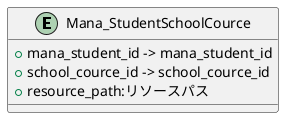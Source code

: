 @startuml

entity "Mana_StudentSchoolCource" {
    + mana_student_id -> mana_student_id
    + school_cource_id -> school_cource_id
    + resource_path:リソースパス
}

@enduml
